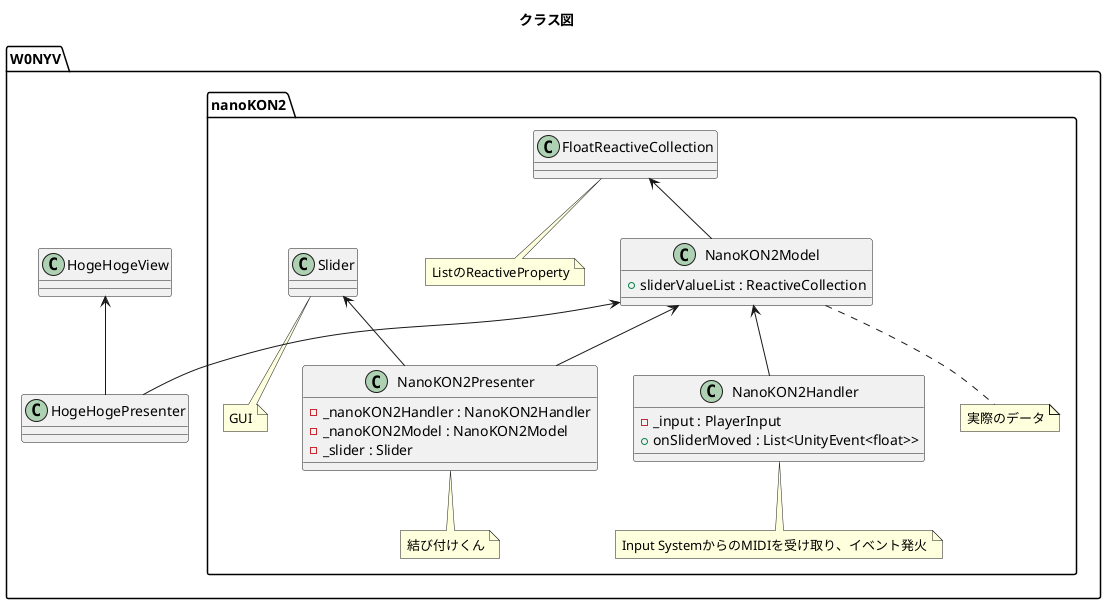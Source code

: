 @startuml nanoKON2-Setup

title クラス図

namespace W0NYV {

    namespace nanoKON2 {

        class NanoKON2Handler {
            - _input : PlayerInput
            + onSliderMoved : List<UnityEvent<float>>
        }
        note bottom: Input SystemからのMIDIを受け取り、イベント発火

        class NanoKON2Model {
            + sliderValueList : ReactiveCollection
        }
        note bottom: 実際のデータ

        class NanoKON2Presenter {
            - _nanoKON2Handler : NanoKON2Handler
            - _nanoKON2Model : NanoKON2Model
            - _slider : Slider
        }
        note bottom: 結び付けくん

        class FloatReactiveCollection {

        }
        note bottom: ListのReactiveProperty

        class Slider {

        }
        note bottom: GUI

        FloatReactiveCollection <-- NanoKON2Model
        NanoKON2Model <-- NanoKON2Handler
        NanoKON2Model <-- NanoKON2Presenter
        Slider <-- NanoKON2Presenter
    }

    W0NYV.nanoKON2.NanoKON2Model <-- HogeHogePresenter
    HogeHogeView <-- HogeHogePresenter

}

@enduml